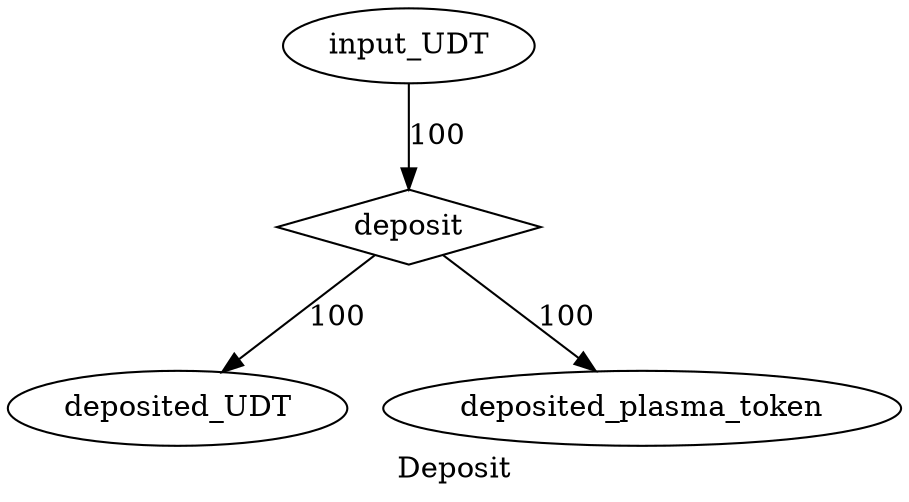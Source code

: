 digraph {
  label="Deposit";
  deposit[shape="diamond", style=""];

  input_UDT -> deposit[label="100"];
  deposit -> deposited_UDT[label="100"];
  deposit -> deposited_plasma_token[label="100"];
}
